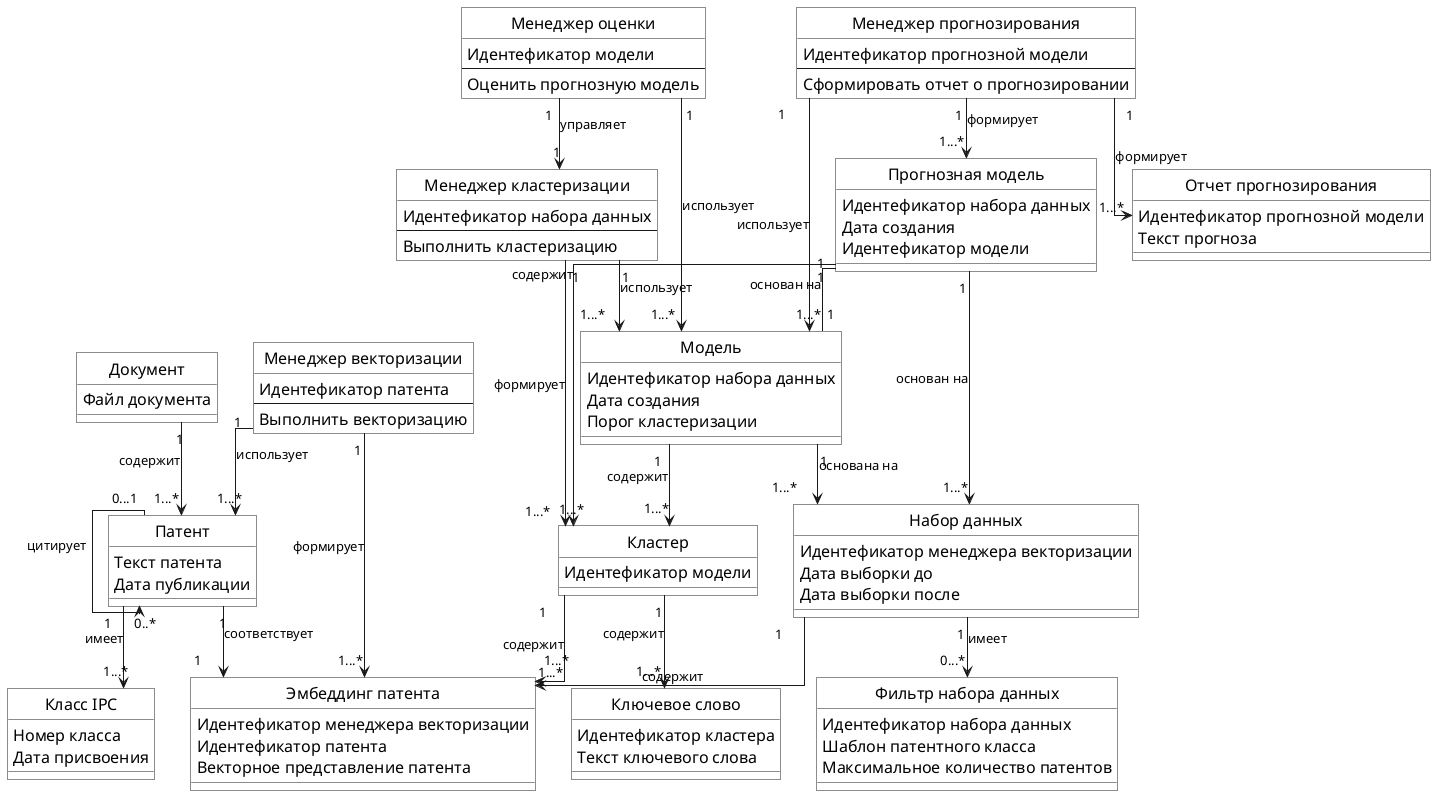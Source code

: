 @startuml Концептуальная модель предметной области
hide circle
skinparam linetype ortho
' skinparam linetype polyline
skinparam roundcorner 0
skinparam class {
    BackgroundColor #FFFFFF
    FontName "GOST Type A"
    AttributeFontName "GOST Type A"
    ArrowFontName "GOST Type A"
    AttributeFontSize 16
}

entity "Документ" as document {
  Файл документа
}
entity "Патент" as patent {
  Текст патента
  Дата публикации
}
entity "Класс IPC" as ipc {
  Номер класса
  Дата присвоения
}
entity "Эмбеддинг патента" as embedding {
  Идентефикатор менеджера векторизации
  Идентефикатор патента
  Векторное представление патента
}
entity "Набор данных" as dataset {
  Идентефикатор менеджера векторизации
  Дата выборки до
  Дата выборки после
}
entity "Фильтр набора данных" as dataset_filter {
  Идентефикатор набора данных
  Шаблон патентного класса
  Максимальное количество патентов
}
entity "Модель" as model {
  Идентефикатор набора данных
  Дата создания
  Порог кластеризации
}
entity "Кластер" as cluster {
  Идентефикатор модели
}
entity "Ключевое слово" as keyword {
  Идентефикатор кластера
  Текст ключевого слова
}
entity "Прогнозная модель" as prediction {
  Идентефикатор набора данных
  Дата создания
  Идентефикатор модели
}
entity "Отчет прогнозирования" as report {
  Идентефикатор прогнозной модели
  Текст прогноза
}

entity "Менеджер оценки" as evaluator {
  Идентефикатор модели
  --
  Оценить прогнозную модель
}
entity "Менеджер векторизации" as vectorizer {
  Идентефикатор патента
  --
  Выполнить векторизацию
}
entity "Менеджер кластеризации" as clusterizer {
  Идентефикатор набора данных
  --
  Выполнить кластеризацию
}
entity "Менеджер прогнозирования" as predictor {
  Идентефикатор прогнозной модели
  --
  Сформировать отчет о прогнозировании
}

document "1 " --> "1...*" patent : "содержит"

patent "1 " --> "1...*" ipc  : "имеет"
patent "0...1" --> "0..*" patent : "цитирует"
patent "1 " --> "1 " embedding : "соответствует"

predictor "1 " --> "1...*" prediction : "формирует"
predictor "1 "-->"1...*" model : "использует"
predictor "1 "-->"1...*" report : "формирует"

dataset "1 "-->"1...*" embedding : "содержит"
dataset "1 "-->"0...*" dataset_filter : "имеет"

model "1 "-->"1...*" cluster : "содержит"
model "1 "-->"1...*" dataset : "основана на"

cluster "1 "-->"1...*" embedding : "содержит"
cluster "1 "-->"1...*" keyword : "содержит"

prediction "1 "-->"1...*" cluster : "содержит"
prediction "1 "--"1 " model : "основан на"
prediction "1 "-->"1...*" dataset : "основан на"

vectorizer "1 "-->"1...*" patent : "использует"
vectorizer "1 "-->"1...*" embedding : "формирует"

clusterizer "1 "-->"1...*" cluster : "формирует"
clusterizer "1 "-->"1...*" model : "использует"

evaluator "1 "-->"1...*" model : "использует"
evaluator "1 "-->"1 " clusterizer : "управляет"

@enduml

